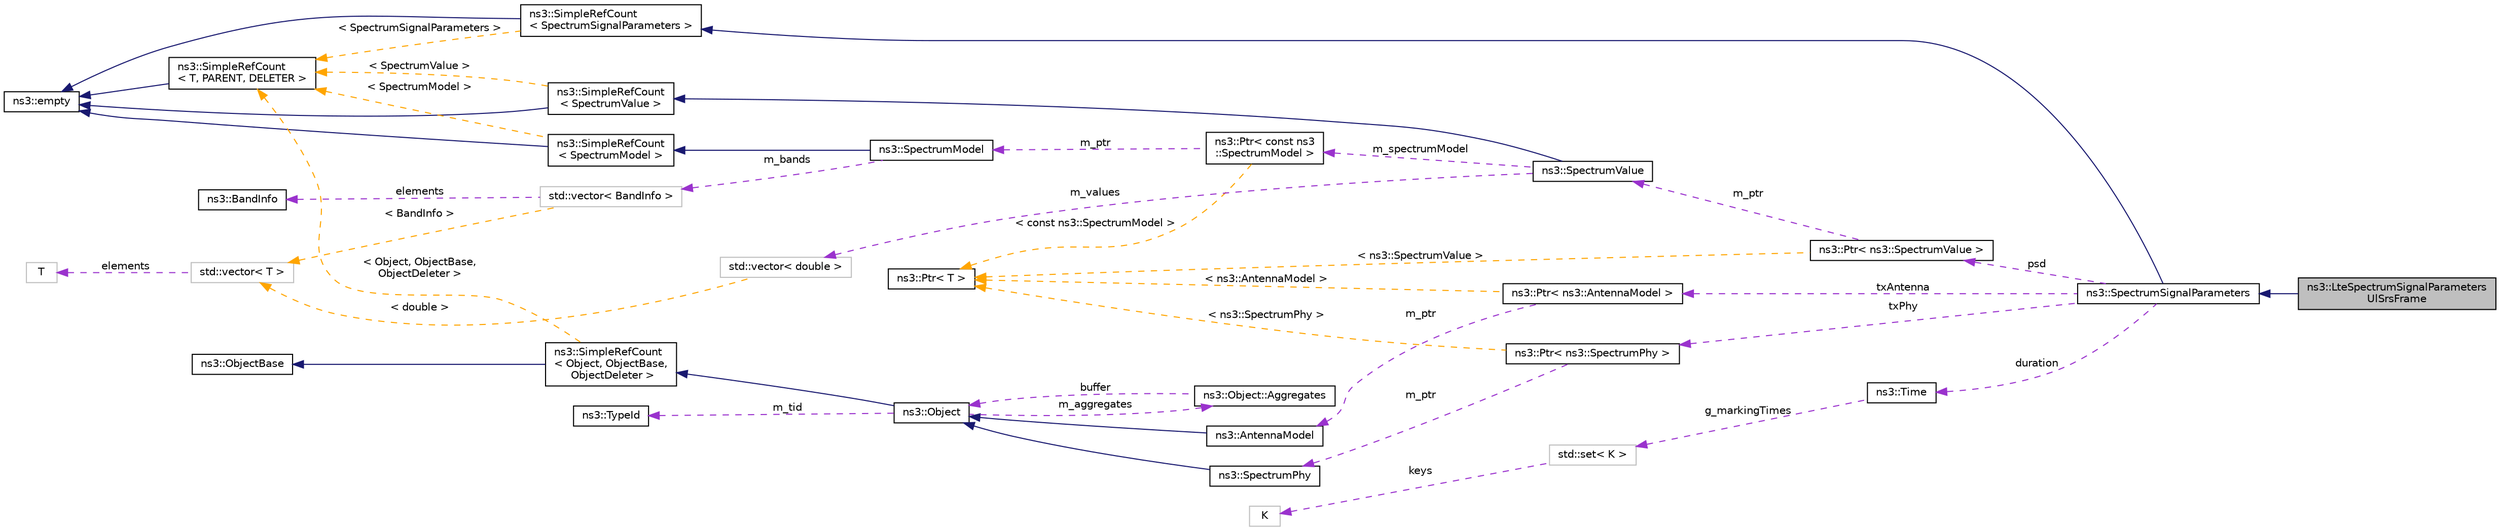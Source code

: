 digraph "ns3::LteSpectrumSignalParametersUlSrsFrame"
{
 // LATEX_PDF_SIZE
  edge [fontname="Helvetica",fontsize="10",labelfontname="Helvetica",labelfontsize="10"];
  node [fontname="Helvetica",fontsize="10",shape=record];
  rankdir="LR";
  Node1 [label="ns3::LteSpectrumSignalParameters\lUlSrsFrame",height=0.2,width=0.4,color="black", fillcolor="grey75", style="filled", fontcolor="black",tooltip="Signal parameters for Lte SRS Frame."];
  Node2 -> Node1 [dir="back",color="midnightblue",fontsize="10",style="solid",fontname="Helvetica"];
  Node2 [label="ns3::SpectrumSignalParameters",height=0.2,width=0.4,color="black", fillcolor="white", style="filled",URL="$structns3_1_1_spectrum_signal_parameters.html",tooltip="This struct provides the generic signal representation to be used by all wireless technologies."];
  Node3 -> Node2 [dir="back",color="midnightblue",fontsize="10",style="solid",fontname="Helvetica"];
  Node3 [label="ns3::SimpleRefCount\l\< SpectrumSignalParameters \>",height=0.2,width=0.4,color="black", fillcolor="white", style="filled",URL="$classns3_1_1_simple_ref_count.html",tooltip=" "];
  Node4 -> Node3 [dir="back",color="midnightblue",fontsize="10",style="solid",fontname="Helvetica"];
  Node4 [label="ns3::empty",height=0.2,width=0.4,color="black", fillcolor="white", style="filled",URL="$classns3_1_1empty.html",tooltip="make Callback use a separate empty type"];
  Node5 -> Node3 [dir="back",color="orange",fontsize="10",style="dashed",label=" \< SpectrumSignalParameters \>" ,fontname="Helvetica"];
  Node5 [label="ns3::SimpleRefCount\l\< T, PARENT, DELETER \>",height=0.2,width=0.4,color="black", fillcolor="white", style="filled",URL="$classns3_1_1_simple_ref_count.html",tooltip="A template-based reference counting class."];
  Node4 -> Node5 [dir="back",color="midnightblue",fontsize="10",style="solid",fontname="Helvetica"];
  Node6 -> Node2 [dir="back",color="darkorchid3",fontsize="10",style="dashed",label=" txAntenna" ,fontname="Helvetica"];
  Node6 [label="ns3::Ptr\< ns3::AntennaModel \>",height=0.2,width=0.4,color="black", fillcolor="white", style="filled",URL="$classns3_1_1_ptr.html",tooltip=" "];
  Node7 -> Node6 [dir="back",color="darkorchid3",fontsize="10",style="dashed",label=" m_ptr" ,fontname="Helvetica"];
  Node7 [label="ns3::AntennaModel",height=0.2,width=0.4,color="black", fillcolor="white", style="filled",URL="$classns3_1_1_antenna_model.html",tooltip="interface for antenna radiation pattern models"];
  Node8 -> Node7 [dir="back",color="midnightblue",fontsize="10",style="solid",fontname="Helvetica"];
  Node8 [label="ns3::Object",height=0.2,width=0.4,color="black", fillcolor="white", style="filled",URL="$classns3_1_1_object.html",tooltip="A base class which provides memory management and object aggregation."];
  Node9 -> Node8 [dir="back",color="midnightblue",fontsize="10",style="solid",fontname="Helvetica"];
  Node9 [label="ns3::SimpleRefCount\l\< Object, ObjectBase,\l ObjectDeleter \>",height=0.2,width=0.4,color="black", fillcolor="white", style="filled",URL="$classns3_1_1_simple_ref_count.html",tooltip=" "];
  Node10 -> Node9 [dir="back",color="midnightblue",fontsize="10",style="solid",fontname="Helvetica"];
  Node10 [label="ns3::ObjectBase",height=0.2,width=0.4,color="black", fillcolor="white", style="filled",URL="$classns3_1_1_object_base.html",tooltip="Anchor the ns-3 type and attribute system."];
  Node5 -> Node9 [dir="back",color="orange",fontsize="10",style="dashed",label=" \< Object, ObjectBase,\l ObjectDeleter \>" ,fontname="Helvetica"];
  Node11 -> Node8 [dir="back",color="darkorchid3",fontsize="10",style="dashed",label=" m_tid" ,fontname="Helvetica"];
  Node11 [label="ns3::TypeId",height=0.2,width=0.4,color="black", fillcolor="white", style="filled",URL="$classns3_1_1_type_id.html",tooltip="a unique identifier for an interface."];
  Node12 -> Node8 [dir="back",color="darkorchid3",fontsize="10",style="dashed",label=" m_aggregates" ,fontname="Helvetica"];
  Node12 [label="ns3::Object::Aggregates",height=0.2,width=0.4,color="black", fillcolor="white", style="filled",URL="$structns3_1_1_object_1_1_aggregates.html",tooltip="The list of Objects aggregated to this one."];
  Node8 -> Node12 [dir="back",color="darkorchid3",fontsize="10",style="dashed",label=" buffer" ,fontname="Helvetica"];
  Node13 -> Node6 [dir="back",color="orange",fontsize="10",style="dashed",label=" \< ns3::AntennaModel \>" ,fontname="Helvetica"];
  Node13 [label="ns3::Ptr\< T \>",height=0.2,width=0.4,color="black", fillcolor="white", style="filled",URL="$classns3_1_1_ptr.html",tooltip="Smart pointer class similar to boost::intrusive_ptr."];
  Node14 -> Node2 [dir="back",color="darkorchid3",fontsize="10",style="dashed",label=" txPhy" ,fontname="Helvetica"];
  Node14 [label="ns3::Ptr\< ns3::SpectrumPhy \>",height=0.2,width=0.4,color="black", fillcolor="white", style="filled",URL="$classns3_1_1_ptr.html",tooltip=" "];
  Node15 -> Node14 [dir="back",color="darkorchid3",fontsize="10",style="dashed",label=" m_ptr" ,fontname="Helvetica"];
  Node15 [label="ns3::SpectrumPhy",height=0.2,width=0.4,color="black", fillcolor="white", style="filled",URL="$classns3_1_1_spectrum_phy.html",tooltip="Abstract base class for Spectrum-aware PHY layers."];
  Node8 -> Node15 [dir="back",color="midnightblue",fontsize="10",style="solid",fontname="Helvetica"];
  Node13 -> Node14 [dir="back",color="orange",fontsize="10",style="dashed",label=" \< ns3::SpectrumPhy \>" ,fontname="Helvetica"];
  Node16 -> Node2 [dir="back",color="darkorchid3",fontsize="10",style="dashed",label=" duration" ,fontname="Helvetica"];
  Node16 [label="ns3::Time",height=0.2,width=0.4,color="black", fillcolor="white", style="filled",URL="$classns3_1_1_time.html",tooltip="Simulation virtual time values and global simulation resolution."];
  Node17 -> Node16 [dir="back",color="darkorchid3",fontsize="10",style="dashed",label=" g_markingTimes" ,fontname="Helvetica"];
  Node17 [label="std::set\< K \>",height=0.2,width=0.4,color="grey75", fillcolor="white", style="filled",tooltip=" "];
  Node18 -> Node17 [dir="back",color="darkorchid3",fontsize="10",style="dashed",label=" keys" ,fontname="Helvetica"];
  Node18 [label="K",height=0.2,width=0.4,color="grey75", fillcolor="white", style="filled",tooltip=" "];
  Node19 -> Node2 [dir="back",color="darkorchid3",fontsize="10",style="dashed",label=" psd" ,fontname="Helvetica"];
  Node19 [label="ns3::Ptr\< ns3::SpectrumValue \>",height=0.2,width=0.4,color="black", fillcolor="white", style="filled",URL="$classns3_1_1_ptr.html",tooltip=" "];
  Node20 -> Node19 [dir="back",color="darkorchid3",fontsize="10",style="dashed",label=" m_ptr" ,fontname="Helvetica"];
  Node20 [label="ns3::SpectrumValue",height=0.2,width=0.4,color="black", fillcolor="white", style="filled",URL="$classns3_1_1_spectrum_value.html",tooltip="Set of values corresponding to a given SpectrumModel."];
  Node21 -> Node20 [dir="back",color="midnightblue",fontsize="10",style="solid",fontname="Helvetica"];
  Node21 [label="ns3::SimpleRefCount\l\< SpectrumValue \>",height=0.2,width=0.4,color="black", fillcolor="white", style="filled",URL="$classns3_1_1_simple_ref_count.html",tooltip=" "];
  Node4 -> Node21 [dir="back",color="midnightblue",fontsize="10",style="solid",fontname="Helvetica"];
  Node5 -> Node21 [dir="back",color="orange",fontsize="10",style="dashed",label=" \< SpectrumValue \>" ,fontname="Helvetica"];
  Node22 -> Node20 [dir="back",color="darkorchid3",fontsize="10",style="dashed",label=" m_spectrumModel" ,fontname="Helvetica"];
  Node22 [label="ns3::Ptr\< const ns3\l::SpectrumModel \>",height=0.2,width=0.4,color="black", fillcolor="white", style="filled",URL="$classns3_1_1_ptr.html",tooltip=" "];
  Node23 -> Node22 [dir="back",color="darkorchid3",fontsize="10",style="dashed",label=" m_ptr" ,fontname="Helvetica"];
  Node23 [label="ns3::SpectrumModel",height=0.2,width=0.4,color="black", fillcolor="white", style="filled",URL="$classns3_1_1_spectrum_model.html",tooltip="Set of frequency values implementing the domain of the functions in the Function Space defined by Spe..."];
  Node24 -> Node23 [dir="back",color="midnightblue",fontsize="10",style="solid",fontname="Helvetica"];
  Node24 [label="ns3::SimpleRefCount\l\< SpectrumModel \>",height=0.2,width=0.4,color="black", fillcolor="white", style="filled",URL="$classns3_1_1_simple_ref_count.html",tooltip=" "];
  Node4 -> Node24 [dir="back",color="midnightblue",fontsize="10",style="solid",fontname="Helvetica"];
  Node5 -> Node24 [dir="back",color="orange",fontsize="10",style="dashed",label=" \< SpectrumModel \>" ,fontname="Helvetica"];
  Node25 -> Node23 [dir="back",color="darkorchid3",fontsize="10",style="dashed",label=" m_bands" ,fontname="Helvetica"];
  Node25 [label="std::vector\< BandInfo \>",height=0.2,width=0.4,color="grey75", fillcolor="white", style="filled",tooltip=" "];
  Node26 -> Node25 [dir="back",color="darkorchid3",fontsize="10",style="dashed",label=" elements" ,fontname="Helvetica"];
  Node26 [label="ns3::BandInfo",height=0.2,width=0.4,color="black", fillcolor="white", style="filled",URL="$structns3_1_1_band_info.html",tooltip="The building block of a SpectrumModel."];
  Node27 -> Node25 [dir="back",color="orange",fontsize="10",style="dashed",label=" \< BandInfo \>" ,fontname="Helvetica"];
  Node27 [label="std::vector\< T \>",height=0.2,width=0.4,color="grey75", fillcolor="white", style="filled",tooltip=" "];
  Node28 -> Node27 [dir="back",color="darkorchid3",fontsize="10",style="dashed",label=" elements" ,fontname="Helvetica"];
  Node28 [label="T",height=0.2,width=0.4,color="grey75", fillcolor="white", style="filled",tooltip=" "];
  Node13 -> Node22 [dir="back",color="orange",fontsize="10",style="dashed",label=" \< const ns3::SpectrumModel \>" ,fontname="Helvetica"];
  Node29 -> Node20 [dir="back",color="darkorchid3",fontsize="10",style="dashed",label=" m_values" ,fontname="Helvetica"];
  Node29 [label="std::vector\< double \>",height=0.2,width=0.4,color="grey75", fillcolor="white", style="filled",tooltip=" "];
  Node27 -> Node29 [dir="back",color="orange",fontsize="10",style="dashed",label=" \< double \>" ,fontname="Helvetica"];
  Node13 -> Node19 [dir="back",color="orange",fontsize="10",style="dashed",label=" \< ns3::SpectrumValue \>" ,fontname="Helvetica"];
}

